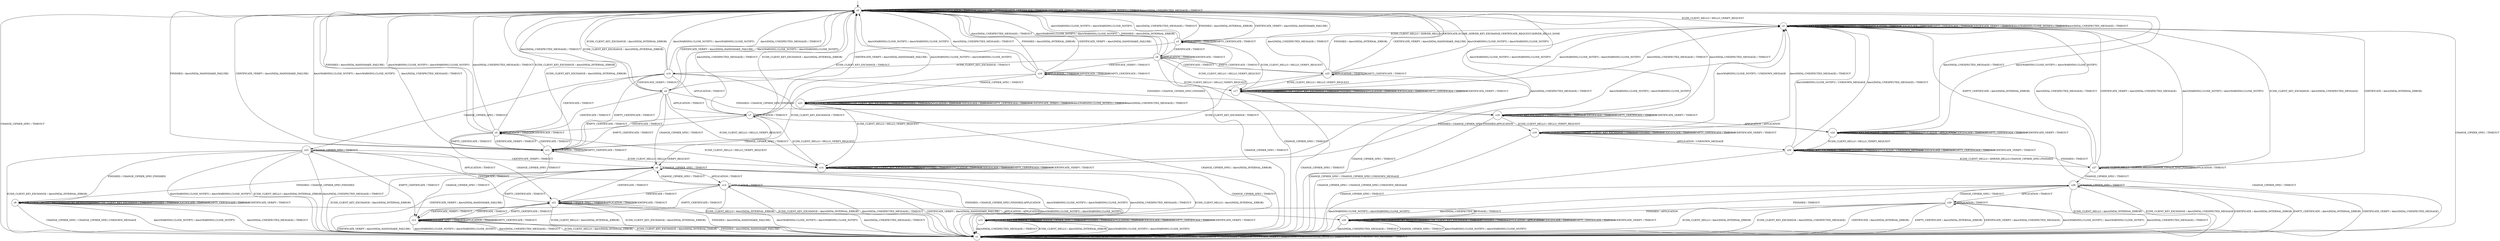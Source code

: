 digraph g {

	s0 [shape="circle" label="s0"];
	s1 [shape="circle" label="s1"];
	s2 [shape="circle" label="s2"];
	s3 [shape="circle" label="s3"];
	s4 [shape="circle" label="s4"];
	s5 [shape="circle" label="s5"];
	s6 [shape="circle" label="s6"];
	s7 [shape="circle" label="s7"];
	s8 [shape="circle" label="s8"];
	s9 [shape="circle" label="s9"];
	s10 [shape="circle" label="s10"];
	s11 [shape="circle" label="s11"];
	s12 [shape="circle" label="s12"];
	s13 [shape="circle" label="s13"];
	s14 [shape="circle" label="s14"];
	s15 [shape="circle" label="s15"];
	s16 [shape="circle" label="s16"];
	s17 [shape="circle" label="s17"];
	s18 [shape="circle" label="s18"];
	s19 [shape="circle" label="s19"];
	s20 [shape="circle" label="s20"];
	s21 [shape="circle" label="s21"];
	s22 [shape="circle" label="s22"];
	s23 [shape="circle" label="s23"];
	s24 [shape="circle" label="s24"];
	s25 [shape="circle" label="s25"];
	s26 [shape="circle" label="s26"];
	s27 [shape="circle" label="s27"];
	s28 [shape="circle" label="s28"];
	s29 [shape="circle" label="s29"];
	s0 -> s2 [label="ECDH_CLIENT_HELLO / HELLO_VERIFY_REQUEST"];
	s0 -> s0 [label="ECDH_CLIENT_KEY_EXCHANGE / TIMEOUT"];
	s0 -> s1 [label="CHANGE_CIPHER_SPEC / TIMEOUT"];
	s0 -> s0 [label="FINISHED / TIMEOUT"];
	s0 -> s0 [label="APPLICATION / TIMEOUT"];
	s0 -> s0 [label="CERTIFICATE / TIMEOUT"];
	s0 -> s0 [label="EMPTY_CERTIFICATE / TIMEOUT"];
	s0 -> s0 [label="CERTIFICATE_VERIFY / TIMEOUT"];
	s0 -> s0 [label="Alert(WARNING,CLOSE_NOTIFY) / TIMEOUT"];
	s0 -> s0 [label="Alert(FATAL,UNEXPECTED_MESSAGE) / TIMEOUT"];
	s1 -> s1 [label="ECDH_CLIENT_HELLO / TIMEOUT"];
	s1 -> s1 [label="ECDH_CLIENT_KEY_EXCHANGE / TIMEOUT"];
	s1 -> s1 [label="CHANGE_CIPHER_SPEC / TIMEOUT"];
	s1 -> s1 [label="FINISHED / TIMEOUT"];
	s1 -> s1 [label="APPLICATION / TIMEOUT"];
	s1 -> s1 [label="CERTIFICATE / TIMEOUT"];
	s1 -> s1 [label="EMPTY_CERTIFICATE / TIMEOUT"];
	s1 -> s1 [label="CERTIFICATE_VERIFY / TIMEOUT"];
	s1 -> s1 [label="Alert(WARNING,CLOSE_NOTIFY) / TIMEOUT"];
	s1 -> s1 [label="Alert(FATAL,UNEXPECTED_MESSAGE) / TIMEOUT"];
	s2 -> s3 [label="ECDH_CLIENT_HELLO / SERVER_HELLO,CERTIFICATE,ECDHE_SERVER_KEY_EXCHANGE,CERTIFICATE_REQUEST,SERVER_HELLO_DONE"];
	s2 -> s2 [label="ECDH_CLIENT_KEY_EXCHANGE / TIMEOUT"];
	s2 -> s1 [label="CHANGE_CIPHER_SPEC / TIMEOUT"];
	s2 -> s2 [label="FINISHED / TIMEOUT"];
	s2 -> s2 [label="APPLICATION / TIMEOUT"];
	s2 -> s2 [label="CERTIFICATE / TIMEOUT"];
	s2 -> s2 [label="EMPTY_CERTIFICATE / TIMEOUT"];
	s2 -> s2 [label="CERTIFICATE_VERIFY / TIMEOUT"];
	s2 -> s2 [label="Alert(WARNING,CLOSE_NOTIFY) / TIMEOUT"];
	s2 -> s2 [label="Alert(FATAL,UNEXPECTED_MESSAGE) / TIMEOUT"];
	s3 -> s17 [label="ECDH_CLIENT_HELLO / HELLO_VERIFY_REQUEST"];
	s3 -> s4 [label="ECDH_CLIENT_KEY_EXCHANGE / TIMEOUT"];
	s3 -> s1 [label="CHANGE_CIPHER_SPEC / TIMEOUT"];
	s3 -> s0 [label="FINISHED / Alert(FATAL,INTERNAL_ERROR)"];
	s3 -> s3 [label="APPLICATION / TIMEOUT"];
	s3 -> s9 [label="CERTIFICATE / TIMEOUT"];
	s3 -> s3 [label="EMPTY_CERTIFICATE / TIMEOUT"];
	s3 -> s0 [label="CERTIFICATE_VERIFY / Alert(FATAL,HANDSHAKE_FAILURE)"];
	s3 -> s0 [label="Alert(WARNING,CLOSE_NOTIFY) / Alert(WARNING,CLOSE_NOTIFY)"];
	s3 -> s0 [label="Alert(FATAL,UNEXPECTED_MESSAGE) / TIMEOUT"];
	s4 -> s14 [label="ECDH_CLIENT_HELLO / HELLO_VERIFY_REQUEST"];
	s4 -> s0 [label="ECDH_CLIENT_KEY_EXCHANGE / Alert(FATAL,INTERNAL_ERROR)"];
	s4 -> s6 [label="CHANGE_CIPHER_SPEC / TIMEOUT"];
	s4 -> s18 [label="FINISHED / CHANGE_CIPHER_SPEC,FINISHED"];
	s4 -> s7 [label="APPLICATION / TIMEOUT"];
	s4 -> s5 [label="CERTIFICATE / TIMEOUT"];
	s4 -> s11 [label="EMPTY_CERTIFICATE / TIMEOUT"];
	s4 -> s0 [label="CERTIFICATE_VERIFY / Alert(FATAL,HANDSHAKE_FAILURE)"];
	s4 -> s0 [label="Alert(WARNING,CLOSE_NOTIFY) / Alert(WARNING,CLOSE_NOTIFY)"];
	s4 -> s0 [label="Alert(FATAL,UNEXPECTED_MESSAGE) / TIMEOUT"];
	s5 -> s14 [label="ECDH_CLIENT_HELLO / HELLO_VERIFY_REQUEST"];
	s5 -> s0 [label="ECDH_CLIENT_KEY_EXCHANGE / Alert(FATAL,INTERNAL_ERROR)"];
	s5 -> s21 [label="CHANGE_CIPHER_SPEC / TIMEOUT"];
	s5 -> s0 [label="FINISHED / Alert(FATAL,HANDSHAKE_FAILURE)"];
	s5 -> s5 [label="APPLICATION / TIMEOUT"];
	s5 -> s5 [label="CERTIFICATE / TIMEOUT"];
	s5 -> s11 [label="EMPTY_CERTIFICATE / TIMEOUT"];
	s5 -> s11 [label="CERTIFICATE_VERIFY / TIMEOUT"];
	s5 -> s0 [label="Alert(WARNING,CLOSE_NOTIFY) / Alert(WARNING,CLOSE_NOTIFY)"];
	s5 -> s0 [label="Alert(FATAL,UNEXPECTED_MESSAGE) / TIMEOUT"];
	s6 -> s1 [label="ECDH_CLIENT_HELLO / Alert(FATAL,INTERNAL_ERROR)"];
	s6 -> s1 [label="ECDH_CLIENT_KEY_EXCHANGE / Alert(FATAL,INTERNAL_ERROR)"];
	s6 -> s6 [label="CHANGE_CIPHER_SPEC / TIMEOUT"];
	s6 -> s8 [label="FINISHED / CHANGE_CIPHER_SPEC,FINISHED"];
	s6 -> s13 [label="APPLICATION / TIMEOUT"];
	s6 -> s21 [label="CERTIFICATE / TIMEOUT"];
	s6 -> s12 [label="EMPTY_CERTIFICATE / TIMEOUT"];
	s6 -> s1 [label="CERTIFICATE_VERIFY / Alert(FATAL,HANDSHAKE_FAILURE)"];
	s6 -> s1 [label="Alert(WARNING,CLOSE_NOTIFY) / Alert(WARNING,CLOSE_NOTIFY)"];
	s6 -> s1 [label="Alert(FATAL,UNEXPECTED_MESSAGE) / TIMEOUT"];
	s7 -> s14 [label="ECDH_CLIENT_HELLO / HELLO_VERIFY_REQUEST"];
	s7 -> s0 [label="ECDH_CLIENT_KEY_EXCHANGE / Alert(FATAL,INTERNAL_ERROR)"];
	s7 -> s6 [label="CHANGE_CIPHER_SPEC / TIMEOUT"];
	s7 -> s24 [label="FINISHED / CHANGE_CIPHER_SPEC,FINISHED,APPLICATION"];
	s7 -> s7 [label="APPLICATION / TIMEOUT"];
	s7 -> s5 [label="CERTIFICATE / TIMEOUT"];
	s7 -> s11 [label="EMPTY_CERTIFICATE / TIMEOUT"];
	s7 -> s0 [label="CERTIFICATE_VERIFY / Alert(FATAL,HANDSHAKE_FAILURE)"];
	s7 -> s0 [label="Alert(WARNING,CLOSE_NOTIFY) / Alert(WARNING,CLOSE_NOTIFY)"];
	s7 -> s0 [label="Alert(FATAL,UNEXPECTED_MESSAGE) / TIMEOUT"];
	s8 -> s8 [label="ECDH_CLIENT_HELLO / Alert(WARNING,NO_RENEGOTIATION)"];
	s8 -> s8 [label="ECDH_CLIENT_KEY_EXCHANGE / TIMEOUT"];
	s8 -> s1 [label="CHANGE_CIPHER_SPEC / CHANGE_CIPHER_SPEC,UNKNOWN_MESSAGE"];
	s8 -> s8 [label="FINISHED / TIMEOUT"];
	s8 -> s26 [label="APPLICATION / APPLICATION"];
	s8 -> s8 [label="CERTIFICATE / TIMEOUT"];
	s8 -> s8 [label="EMPTY_CERTIFICATE / TIMEOUT"];
	s8 -> s8 [label="CERTIFICATE_VERIFY / TIMEOUT"];
	s8 -> s1 [label="Alert(WARNING,CLOSE_NOTIFY) / Alert(WARNING,CLOSE_NOTIFY)"];
	s8 -> s1 [label="Alert(FATAL,UNEXPECTED_MESSAGE) / TIMEOUT"];
	s9 -> s17 [label="ECDH_CLIENT_HELLO / HELLO_VERIFY_REQUEST"];
	s9 -> s10 [label="ECDH_CLIENT_KEY_EXCHANGE / TIMEOUT"];
	s9 -> s1 [label="CHANGE_CIPHER_SPEC / TIMEOUT"];
	s9 -> s0 [label="FINISHED / Alert(FATAL,INTERNAL_ERROR)"];
	s9 -> s9 [label="APPLICATION / TIMEOUT"];
	s9 -> s9 [label="CERTIFICATE / TIMEOUT"];
	s9 -> s25 [label="EMPTY_CERTIFICATE / TIMEOUT"];
	s9 -> s16 [label="CERTIFICATE_VERIFY / TIMEOUT"];
	s9 -> s0 [label="Alert(WARNING,CLOSE_NOTIFY) / Alert(WARNING,CLOSE_NOTIFY)"];
	s9 -> s0 [label="Alert(FATAL,UNEXPECTED_MESSAGE) / TIMEOUT"];
	s10 -> s14 [label="ECDH_CLIENT_HELLO / HELLO_VERIFY_REQUEST"];
	s10 -> s0 [label="ECDH_CLIENT_KEY_EXCHANGE / Alert(FATAL,INTERNAL_ERROR)"];
	s10 -> s23 [label="CHANGE_CIPHER_SPEC / TIMEOUT"];
	s10 -> s18 [label="FINISHED / CHANGE_CIPHER_SPEC,FINISHED"];
	s10 -> s7 [label="APPLICATION / TIMEOUT"];
	s10 -> s5 [label="CERTIFICATE / TIMEOUT"];
	s10 -> s11 [label="EMPTY_CERTIFICATE / TIMEOUT"];
	s10 -> s4 [label="CERTIFICATE_VERIFY / TIMEOUT"];
	s10 -> s0 [label="Alert(WARNING,CLOSE_NOTIFY) / Alert(WARNING,CLOSE_NOTIFY)"];
	s10 -> s0 [label="Alert(FATAL,UNEXPECTED_MESSAGE) / TIMEOUT"];
	s11 -> s14 [label="ECDH_CLIENT_HELLO / HELLO_VERIFY_REQUEST"];
	s11 -> s0 [label="ECDH_CLIENT_KEY_EXCHANGE / Alert(FATAL,INTERNAL_ERROR)"];
	s11 -> s12 [label="CHANGE_CIPHER_SPEC / TIMEOUT"];
	s11 -> s0 [label="FINISHED / Alert(FATAL,HANDSHAKE_FAILURE)"];
	s11 -> s11 [label="APPLICATION / TIMEOUT"];
	s11 -> s5 [label="CERTIFICATE / TIMEOUT"];
	s11 -> s11 [label="EMPTY_CERTIFICATE / TIMEOUT"];
	s11 -> s0 [label="CERTIFICATE_VERIFY / Alert(FATAL,HANDSHAKE_FAILURE)"];
	s11 -> s0 [label="Alert(WARNING,CLOSE_NOTIFY) / Alert(WARNING,CLOSE_NOTIFY)"];
	s11 -> s0 [label="Alert(FATAL,UNEXPECTED_MESSAGE) / TIMEOUT"];
	s12 -> s1 [label="ECDH_CLIENT_HELLO / Alert(FATAL,INTERNAL_ERROR)"];
	s12 -> s1 [label="ECDH_CLIENT_KEY_EXCHANGE / Alert(FATAL,INTERNAL_ERROR)"];
	s12 -> s12 [label="CHANGE_CIPHER_SPEC / TIMEOUT"];
	s12 -> s1 [label="FINISHED / Alert(FATAL,HANDSHAKE_FAILURE)"];
	s12 -> s12 [label="APPLICATION / TIMEOUT"];
	s12 -> s21 [label="CERTIFICATE / TIMEOUT"];
	s12 -> s12 [label="EMPTY_CERTIFICATE / TIMEOUT"];
	s12 -> s1 [label="CERTIFICATE_VERIFY / Alert(FATAL,HANDSHAKE_FAILURE)"];
	s12 -> s1 [label="Alert(WARNING,CLOSE_NOTIFY) / Alert(WARNING,CLOSE_NOTIFY)"];
	s12 -> s1 [label="Alert(FATAL,UNEXPECTED_MESSAGE) / TIMEOUT"];
	s13 -> s1 [label="ECDH_CLIENT_HELLO / Alert(FATAL,INTERNAL_ERROR)"];
	s13 -> s1 [label="ECDH_CLIENT_KEY_EXCHANGE / Alert(FATAL,INTERNAL_ERROR)"];
	s13 -> s6 [label="CHANGE_CIPHER_SPEC / TIMEOUT"];
	s13 -> s26 [label="FINISHED / CHANGE_CIPHER_SPEC,FINISHED,APPLICATION"];
	s13 -> s13 [label="APPLICATION / TIMEOUT"];
	s13 -> s21 [label="CERTIFICATE / TIMEOUT"];
	s13 -> s12 [label="EMPTY_CERTIFICATE / TIMEOUT"];
	s13 -> s1 [label="CERTIFICATE_VERIFY / Alert(FATAL,HANDSHAKE_FAILURE)"];
	s13 -> s1 [label="Alert(WARNING,CLOSE_NOTIFY) / Alert(WARNING,CLOSE_NOTIFY)"];
	s13 -> s1 [label="Alert(FATAL,UNEXPECTED_MESSAGE) / TIMEOUT"];
	s14 -> s14 [label="ECDH_CLIENT_HELLO / TIMEOUT"];
	s14 -> s14 [label="ECDH_CLIENT_KEY_EXCHANGE / TIMEOUT"];
	s14 -> s15 [label="CHANGE_CIPHER_SPEC / TIMEOUT"];
	s14 -> s14 [label="FINISHED / TIMEOUT"];
	s14 -> s14 [label="APPLICATION / TIMEOUT"];
	s14 -> s14 [label="CERTIFICATE / TIMEOUT"];
	s14 -> s14 [label="EMPTY_CERTIFICATE / TIMEOUT"];
	s14 -> s14 [label="CERTIFICATE_VERIFY / TIMEOUT"];
	s14 -> s2 [label="Alert(WARNING,CLOSE_NOTIFY) / Alert(WARNING,CLOSE_NOTIFY)"];
	s14 -> s2 [label="Alert(FATAL,UNEXPECTED_MESSAGE) / TIMEOUT"];
	s15 -> s1 [label="ECDH_CLIENT_HELLO / Alert(FATAL,INTERNAL_ERROR)"];
	s15 -> s15 [label="ECDH_CLIENT_KEY_EXCHANGE / TIMEOUT"];
	s15 -> s15 [label="CHANGE_CIPHER_SPEC / TIMEOUT"];
	s15 -> s15 [label="FINISHED / TIMEOUT"];
	s15 -> s15 [label="APPLICATION / TIMEOUT"];
	s15 -> s15 [label="CERTIFICATE / TIMEOUT"];
	s15 -> s15 [label="EMPTY_CERTIFICATE / TIMEOUT"];
	s15 -> s15 [label="CERTIFICATE_VERIFY / TIMEOUT"];
	s15 -> s1 [label="Alert(WARNING,CLOSE_NOTIFY) / Alert(WARNING,CLOSE_NOTIFY)"];
	s15 -> s1 [label="Alert(FATAL,UNEXPECTED_MESSAGE) / TIMEOUT"];
	s16 -> s17 [label="ECDH_CLIENT_HELLO / HELLO_VERIFY_REQUEST"];
	s16 -> s11 [label="ECDH_CLIENT_KEY_EXCHANGE / TIMEOUT"];
	s16 -> s22 [label="CHANGE_CIPHER_SPEC / TIMEOUT"];
	s16 -> s0 [label="FINISHED / Alert(FATAL,INTERNAL_ERROR)"];
	s16 -> s16 [label="APPLICATION / TIMEOUT"];
	s16 -> s16 [label="CERTIFICATE / TIMEOUT"];
	s16 -> s16 [label="EMPTY_CERTIFICATE / TIMEOUT"];
	s16 -> s0 [label="CERTIFICATE_VERIFY / Alert(FATAL,HANDSHAKE_FAILURE)"];
	s16 -> s0 [label="Alert(WARNING,CLOSE_NOTIFY) / Alert(WARNING,CLOSE_NOTIFY)"];
	s16 -> s0 [label="Alert(FATAL,UNEXPECTED_MESSAGE) / TIMEOUT"];
	s17 -> s17 [label="ECDH_CLIENT_HELLO / TIMEOUT"];
	s17 -> s17 [label="ECDH_CLIENT_KEY_EXCHANGE / TIMEOUT"];
	s17 -> s1 [label="CHANGE_CIPHER_SPEC / TIMEOUT"];
	s17 -> s17 [label="FINISHED / TIMEOUT"];
	s17 -> s17 [label="APPLICATION / TIMEOUT"];
	s17 -> s17 [label="CERTIFICATE / TIMEOUT"];
	s17 -> s17 [label="EMPTY_CERTIFICATE / TIMEOUT"];
	s17 -> s17 [label="CERTIFICATE_VERIFY / TIMEOUT"];
	s17 -> s2 [label="Alert(WARNING,CLOSE_NOTIFY) / Alert(WARNING,CLOSE_NOTIFY)"];
	s17 -> s2 [label="Alert(FATAL,UNEXPECTED_MESSAGE) / TIMEOUT"];
	s18 -> s19 [label="ECDH_CLIENT_HELLO / HELLO_VERIFY_REQUEST"];
	s18 -> s18 [label="ECDH_CLIENT_KEY_EXCHANGE / TIMEOUT"];
	s18 -> s1 [label="CHANGE_CIPHER_SPEC / CHANGE_CIPHER_SPEC,UNKNOWN_MESSAGE"];
	s18 -> s18 [label="FINISHED / TIMEOUT"];
	s18 -> s24 [label="APPLICATION / APPLICATION"];
	s18 -> s18 [label="CERTIFICATE / TIMEOUT"];
	s18 -> s18 [label="EMPTY_CERTIFICATE / TIMEOUT"];
	s18 -> s18 [label="CERTIFICATE_VERIFY / TIMEOUT"];
	s18 -> s0 [label="Alert(WARNING,CLOSE_NOTIFY) / Alert(WARNING,CLOSE_NOTIFY)"];
	s18 -> s0 [label="Alert(FATAL,UNEXPECTED_MESSAGE) / TIMEOUT"];
	s19 -> s19 [label="ECDH_CLIENT_HELLO / TIMEOUT"];
	s19 -> s19 [label="ECDH_CLIENT_KEY_EXCHANGE / TIMEOUT"];
	s19 -> s1 [label="CHANGE_CIPHER_SPEC / CHANGE_CIPHER_SPEC,UNKNOWN_MESSAGE"];
	s19 -> s19 [label="FINISHED / TIMEOUT"];
	s19 -> s20 [label="APPLICATION / UNKNOWN_MESSAGE"];
	s19 -> s19 [label="CERTIFICATE / TIMEOUT"];
	s19 -> s19 [label="EMPTY_CERTIFICATE / TIMEOUT"];
	s19 -> s19 [label="CERTIFICATE_VERIFY / TIMEOUT"];
	s19 -> s2 [label="Alert(WARNING,CLOSE_NOTIFY) / UNKNOWN_MESSAGE"];
	s19 -> s2 [label="Alert(FATAL,UNEXPECTED_MESSAGE) / TIMEOUT"];
	s20 -> s27 [label="ECDH_CLIENT_HELLO / SERVER_HELLO,CHANGE_CIPHER_SPEC,FINISHED"];
	s20 -> s20 [label="ECDH_CLIENT_KEY_EXCHANGE / TIMEOUT"];
	s20 -> s1 [label="CHANGE_CIPHER_SPEC / TIMEOUT"];
	s20 -> s20 [label="FINISHED / TIMEOUT"];
	s20 -> s20 [label="APPLICATION / UNKNOWN_MESSAGE"];
	s20 -> s20 [label="CERTIFICATE / TIMEOUT"];
	s20 -> s20 [label="EMPTY_CERTIFICATE / TIMEOUT"];
	s20 -> s20 [label="CERTIFICATE_VERIFY / TIMEOUT"];
	s20 -> s2 [label="Alert(WARNING,CLOSE_NOTIFY) / UNKNOWN_MESSAGE"];
	s20 -> s2 [label="Alert(FATAL,UNEXPECTED_MESSAGE) / TIMEOUT"];
	s21 -> s1 [label="ECDH_CLIENT_HELLO / Alert(FATAL,INTERNAL_ERROR)"];
	s21 -> s1 [label="ECDH_CLIENT_KEY_EXCHANGE / Alert(FATAL,INTERNAL_ERROR)"];
	s21 -> s21 [label="CHANGE_CIPHER_SPEC / TIMEOUT"];
	s21 -> s1 [label="FINISHED / Alert(FATAL,HANDSHAKE_FAILURE)"];
	s21 -> s21 [label="APPLICATION / TIMEOUT"];
	s21 -> s21 [label="CERTIFICATE / TIMEOUT"];
	s21 -> s12 [label="EMPTY_CERTIFICATE / TIMEOUT"];
	s21 -> s12 [label="CERTIFICATE_VERIFY / TIMEOUT"];
	s21 -> s1 [label="Alert(WARNING,CLOSE_NOTIFY) / Alert(WARNING,CLOSE_NOTIFY)"];
	s21 -> s1 [label="Alert(FATAL,UNEXPECTED_MESSAGE) / TIMEOUT"];
	s22 -> s22 [label="ECDH_CLIENT_HELLO / TIMEOUT"];
	s22 -> s22 [label="ECDH_CLIENT_KEY_EXCHANGE / TIMEOUT"];
	s22 -> s1 [label="CHANGE_CIPHER_SPEC / Alert(FATAL,INTERNAL_ERROR)"];
	s22 -> s22 [label="FINISHED / TIMEOUT"];
	s22 -> s22 [label="APPLICATION / TIMEOUT"];
	s22 -> s22 [label="CERTIFICATE / TIMEOUT"];
	s22 -> s22 [label="EMPTY_CERTIFICATE / TIMEOUT"];
	s22 -> s22 [label="CERTIFICATE_VERIFY / TIMEOUT"];
	s22 -> s22 [label="Alert(WARNING,CLOSE_NOTIFY) / TIMEOUT"];
	s22 -> s22 [label="Alert(FATAL,UNEXPECTED_MESSAGE) / TIMEOUT"];
	s23 -> s1 [label="ECDH_CLIENT_HELLO / Alert(FATAL,INTERNAL_ERROR)"];
	s23 -> s1 [label="ECDH_CLIENT_KEY_EXCHANGE / Alert(FATAL,INTERNAL_ERROR)"];
	s23 -> s23 [label="CHANGE_CIPHER_SPEC / TIMEOUT"];
	s23 -> s8 [label="FINISHED / CHANGE_CIPHER_SPEC,FINISHED"];
	s23 -> s13 [label="APPLICATION / TIMEOUT"];
	s23 -> s21 [label="CERTIFICATE / TIMEOUT"];
	s23 -> s12 [label="EMPTY_CERTIFICATE / TIMEOUT"];
	s23 -> s6 [label="CERTIFICATE_VERIFY / TIMEOUT"];
	s23 -> s1 [label="Alert(WARNING,CLOSE_NOTIFY) / Alert(WARNING,CLOSE_NOTIFY)"];
	s23 -> s1 [label="Alert(FATAL,UNEXPECTED_MESSAGE) / TIMEOUT"];
	s24 -> s20 [label="ECDH_CLIENT_HELLO / HELLO_VERIFY_REQUEST"];
	s24 -> s24 [label="ECDH_CLIENT_KEY_EXCHANGE / TIMEOUT"];
	s24 -> s1 [label="CHANGE_CIPHER_SPEC / TIMEOUT"];
	s24 -> s24 [label="FINISHED / TIMEOUT"];
	s24 -> s24 [label="APPLICATION / APPLICATION"];
	s24 -> s24 [label="CERTIFICATE / TIMEOUT"];
	s24 -> s24 [label="EMPTY_CERTIFICATE / TIMEOUT"];
	s24 -> s24 [label="CERTIFICATE_VERIFY / TIMEOUT"];
	s24 -> s0 [label="Alert(WARNING,CLOSE_NOTIFY) / Alert(WARNING,CLOSE_NOTIFY)"];
	s24 -> s0 [label="Alert(FATAL,UNEXPECTED_MESSAGE) / TIMEOUT"];
	s25 -> s17 [label="ECDH_CLIENT_HELLO / HELLO_VERIFY_REQUEST"];
	s25 -> s11 [label="ECDH_CLIENT_KEY_EXCHANGE / TIMEOUT"];
	s25 -> s1 [label="CHANGE_CIPHER_SPEC / TIMEOUT"];
	s25 -> s0 [label="FINISHED / Alert(FATAL,INTERNAL_ERROR)"];
	s25 -> s25 [label="APPLICATION / TIMEOUT"];
	s25 -> s9 [label="CERTIFICATE / TIMEOUT"];
	s25 -> s25 [label="EMPTY_CERTIFICATE / TIMEOUT"];
	s25 -> s0 [label="CERTIFICATE_VERIFY / Alert(FATAL,HANDSHAKE_FAILURE)"];
	s25 -> s0 [label="Alert(WARNING,CLOSE_NOTIFY) / Alert(WARNING,CLOSE_NOTIFY)"];
	s25 -> s0 [label="Alert(FATAL,UNEXPECTED_MESSAGE) / TIMEOUT"];
	s26 -> s26 [label="ECDH_CLIENT_HELLO / Alert(WARNING,NO_RENEGOTIATION)"];
	s26 -> s26 [label="ECDH_CLIENT_KEY_EXCHANGE / TIMEOUT"];
	s26 -> s1 [label="CHANGE_CIPHER_SPEC / TIMEOUT"];
	s26 -> s26 [label="FINISHED / TIMEOUT"];
	s26 -> s26 [label="APPLICATION / APPLICATION"];
	s26 -> s26 [label="CERTIFICATE / TIMEOUT"];
	s26 -> s26 [label="EMPTY_CERTIFICATE / TIMEOUT"];
	s26 -> s26 [label="CERTIFICATE_VERIFY / TIMEOUT"];
	s26 -> s1 [label="Alert(WARNING,CLOSE_NOTIFY) / Alert(WARNING,CLOSE_NOTIFY)"];
	s26 -> s1 [label="Alert(FATAL,UNEXPECTED_MESSAGE) / TIMEOUT"];
	s27 -> s27 [label="ECDH_CLIENT_HELLO / SERVER_HELLO,CHANGE_CIPHER_SPEC,FINISHED"];
	s27 -> s2 [label="ECDH_CLIENT_KEY_EXCHANGE / Alert(FATAL,UNEXPECTED_MESSAGE)"];
	s27 -> s28 [label="CHANGE_CIPHER_SPEC / TIMEOUT"];
	s27 -> s20 [label="FINISHED / TIMEOUT"];
	s27 -> s27 [label="APPLICATION / TIMEOUT"];
	s27 -> s2 [label="CERTIFICATE / Alert(FATAL,INTERNAL_ERROR)"];
	s27 -> s2 [label="EMPTY_CERTIFICATE / Alert(FATAL,INTERNAL_ERROR)"];
	s27 -> s2 [label="CERTIFICATE_VERIFY / Alert(FATAL,UNEXPECTED_MESSAGE)"];
	s27 -> s2 [label="Alert(WARNING,CLOSE_NOTIFY) / Alert(WARNING,CLOSE_NOTIFY)"];
	s27 -> s2 [label="Alert(FATAL,UNEXPECTED_MESSAGE) / TIMEOUT"];
	s28 -> s1 [label="ECDH_CLIENT_HELLO / Alert(FATAL,INTERNAL_ERROR)"];
	s28 -> s1 [label="ECDH_CLIENT_KEY_EXCHANGE / Alert(FATAL,UNEXPECTED_MESSAGE)"];
	s28 -> s28 [label="CHANGE_CIPHER_SPEC / TIMEOUT"];
	s28 -> s26 [label="FINISHED / TIMEOUT"];
	s28 -> s29 [label="APPLICATION / TIMEOUT"];
	s28 -> s1 [label="CERTIFICATE / Alert(FATAL,INTERNAL_ERROR)"];
	s28 -> s1 [label="EMPTY_CERTIFICATE / Alert(FATAL,INTERNAL_ERROR)"];
	s28 -> s1 [label="CERTIFICATE_VERIFY / Alert(FATAL,UNEXPECTED_MESSAGE)"];
	s28 -> s1 [label="Alert(WARNING,CLOSE_NOTIFY) / Alert(WARNING,CLOSE_NOTIFY)"];
	s28 -> s1 [label="Alert(FATAL,UNEXPECTED_MESSAGE) / TIMEOUT"];
	s29 -> s1 [label="ECDH_CLIENT_HELLO / Alert(FATAL,INTERNAL_ERROR)"];
	s29 -> s1 [label="ECDH_CLIENT_KEY_EXCHANGE / Alert(FATAL,UNEXPECTED_MESSAGE)"];
	s29 -> s28 [label="CHANGE_CIPHER_SPEC / TIMEOUT"];
	s29 -> s26 [label="FINISHED / APPLICATION"];
	s29 -> s29 [label="APPLICATION / TIMEOUT"];
	s29 -> s1 [label="CERTIFICATE / Alert(FATAL,INTERNAL_ERROR)"];
	s29 -> s1 [label="EMPTY_CERTIFICATE / Alert(FATAL,INTERNAL_ERROR)"];
	s29 -> s1 [label="CERTIFICATE_VERIFY / Alert(FATAL,UNEXPECTED_MESSAGE)"];
	s29 -> s1 [label="Alert(WARNING,CLOSE_NOTIFY) / Alert(WARNING,CLOSE_NOTIFY)"];
	s29 -> s1 [label="Alert(FATAL,UNEXPECTED_MESSAGE) / TIMEOUT"];

__start0 [label="" shape="none" width="0" height="0"];
__start0 -> s0;

}
